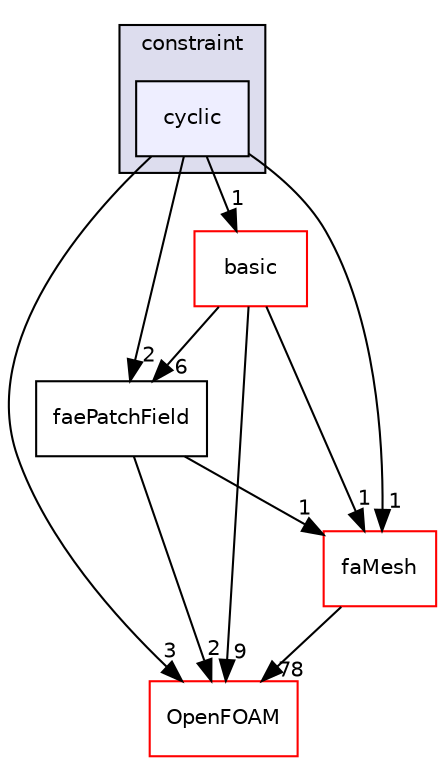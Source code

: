 digraph "src/finiteArea/fields/faePatchFields/constraint/cyclic" {
  bgcolor=transparent;
  compound=true
  node [ fontsize="10", fontname="Helvetica"];
  edge [ labelfontsize="10", labelfontname="Helvetica"];
  subgraph clusterdir_e83479c5cbdc0de817f80b34628cf9bc {
    graph [ bgcolor="#ddddee", pencolor="black", label="constraint" fontname="Helvetica", fontsize="10", URL="dir_e83479c5cbdc0de817f80b34628cf9bc.html"]
  dir_6092deb43c8562edefb27551b8853cd9 [shape=box, label="cyclic", style="filled", fillcolor="#eeeeff", pencolor="black", URL="dir_6092deb43c8562edefb27551b8853cd9.html"];
  }
  dir_9a9f627b286188d2cd1baa0c83c91946 [shape=box label="basic" color="red" URL="dir_9a9f627b286188d2cd1baa0c83c91946.html"];
  dir_89f267ce19ccb856c83f45a6dc92ab14 [shape=box label="faePatchField" URL="dir_89f267ce19ccb856c83f45a6dc92ab14.html"];
  dir_c5473ff19b20e6ec4dfe5c310b3778a8 [shape=box label="OpenFOAM" color="red" URL="dir_c5473ff19b20e6ec4dfe5c310b3778a8.html"];
  dir_f14612db68a06d13a87d37d60dc895d5 [shape=box label="faMesh" color="red" URL="dir_f14612db68a06d13a87d37d60dc895d5.html"];
  dir_6092deb43c8562edefb27551b8853cd9->dir_9a9f627b286188d2cd1baa0c83c91946 [headlabel="1", labeldistance=1.5 headhref="dir_000743_000738.html"];
  dir_6092deb43c8562edefb27551b8853cd9->dir_89f267ce19ccb856c83f45a6dc92ab14 [headlabel="2", labeldistance=1.5 headhref="dir_000743_000748.html"];
  dir_6092deb43c8562edefb27551b8853cd9->dir_c5473ff19b20e6ec4dfe5c310b3778a8 [headlabel="3", labeldistance=1.5 headhref="dir_000743_002151.html"];
  dir_6092deb43c8562edefb27551b8853cd9->dir_f14612db68a06d13a87d37d60dc895d5 [headlabel="1", labeldistance=1.5 headhref="dir_000743_000719.html"];
  dir_9a9f627b286188d2cd1baa0c83c91946->dir_89f267ce19ccb856c83f45a6dc92ab14 [headlabel="6", labeldistance=1.5 headhref="dir_000738_000748.html"];
  dir_9a9f627b286188d2cd1baa0c83c91946->dir_c5473ff19b20e6ec4dfe5c310b3778a8 [headlabel="9", labeldistance=1.5 headhref="dir_000738_002151.html"];
  dir_9a9f627b286188d2cd1baa0c83c91946->dir_f14612db68a06d13a87d37d60dc895d5 [headlabel="1", labeldistance=1.5 headhref="dir_000738_000719.html"];
  dir_89f267ce19ccb856c83f45a6dc92ab14->dir_c5473ff19b20e6ec4dfe5c310b3778a8 [headlabel="2", labeldistance=1.5 headhref="dir_000748_002151.html"];
  dir_89f267ce19ccb856c83f45a6dc92ab14->dir_f14612db68a06d13a87d37d60dc895d5 [headlabel="1", labeldistance=1.5 headhref="dir_000748_000719.html"];
  dir_f14612db68a06d13a87d37d60dc895d5->dir_c5473ff19b20e6ec4dfe5c310b3778a8 [headlabel="78", labeldistance=1.5 headhref="dir_000719_002151.html"];
}
